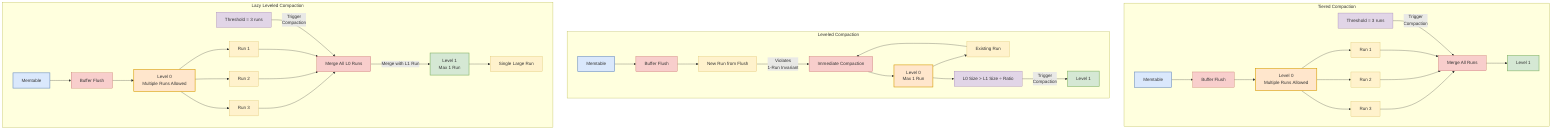 graph TD
    %% Tiered Compaction subgraph
    subgraph "Tiered Compaction"
        T_MemTable[Memtable]
        T_BufferFlush[Buffer Flush]
        T_L0[Level 0<br>Multiple Runs Allowed]
        T_Run1[Run 1]
        T_Run2[Run 2]
        T_Run3[Run 3]
        T_Threshold[Threshold = 3 runs]
        T_L1[Level 1]
        
        T_MemTable --> T_BufferFlush
        T_BufferFlush --> T_L0
        T_L0 --> T_Run1
        T_L0 --> T_Run2
        T_L0 --> T_Run3
        T_Threshold --> |"Trigger<br>Compaction"| T_Merge[Merge All Runs]
        T_Run1 --> T_Merge
        T_Run2 --> T_Merge
        T_Run3 --> T_Merge
        T_Merge --> T_L1
    end
    
    %% Leveled Compaction subgraph
    subgraph "Leveled Compaction"
        L_MemTable[Memtable]
        L_BufferFlush[Buffer Flush]
        L_L0[Level 0<br>Max 1 Run]
        L_NewRun[New Run from Flush]
        L_ExistingRun[Existing Run]
        L_ImmediateCompaction[Immediate Compaction]
        L_L1[Level 1]
        
        L_MemTable --> L_BufferFlush
        L_BufferFlush --> L_NewRun
        L_L0 --> L_ExistingRun
        L_NewRun --> |"Violates<br>1-Run Invariant"| L_ImmediateCompaction
        L_ExistingRun --> L_ImmediateCompaction
        L_ImmediateCompaction --> L_L0
        
        %% When L0 gets too large
        L_L0Overflow[L0 Size > L1 Size ÷ Ratio]
        L_L0 --> L_L0Overflow
        L_L0Overflow --> |"Trigger<br>Compaction"| L_L1
    end
    
    %% Lazy Leveled Compaction subgraph
    subgraph "Lazy Leveled Compaction"
        LL_MemTable[Memtable]
        LL_BufferFlush[Buffer Flush]
        LL_L0[Level 0<br>Multiple Runs Allowed]
        LL_Run1[Run 1]
        LL_Run2[Run 2]
        LL_Run3[Run 3]
        LL_Threshold[Threshold = 3 runs]
        LL_L1[Level 1<br>Max 1 Run]
        LL_L1Run[Single Large Run]
        
        LL_MemTable --> LL_BufferFlush
        LL_BufferFlush --> LL_L0
        LL_L0 --> LL_Run1
        LL_L0 --> LL_Run2
        LL_L0 --> LL_Run3
        LL_Threshold --> |"Trigger<br>Compaction"| LL_Merge[Merge All L0 Runs]
        LL_Run1 --> LL_Merge
        LL_Run2 --> LL_Merge
        LL_Run3 --> LL_Merge
        LL_Merge --> |"Merge with L1 Run"| LL_L1
        LL_L1 --> LL_L1Run
    end
    
    %% Styling
    classDef memtable fill:#dae8fc,stroke:#6c8ebf,stroke-width:2px;
    classDef level0 fill:#ffe6cc,stroke:#d79b00,stroke-width:2px;
    classDef level1 fill:#d5e8d4,stroke:#82b366,stroke-width:2px;
    classDef run fill:#fff2cc,stroke:#d6b656,stroke-width:1px;
    classDef operation fill:#f8cecc,stroke:#b85450,stroke-width:1px;
    classDef threshold fill:#e1d5e7,stroke:#9673a6,stroke-width:1px;
    
    class T_MemTable,L_MemTable,LL_MemTable memtable;
    class T_L0,L_L0,LL_L0 level0;
    class T_L1,L_L1,LL_L1 level1;
    class T_Run1,T_Run2,T_Run3,L_NewRun,L_ExistingRun,LL_Run1,LL_Run2,LL_Run3,LL_L1Run run;
    class T_BufferFlush,L_BufferFlush,LL_BufferFlush,T_Merge,L_ImmediateCompaction,LL_Merge operation;
    class T_Threshold,LL_Threshold,L_L0Overflow threshold;